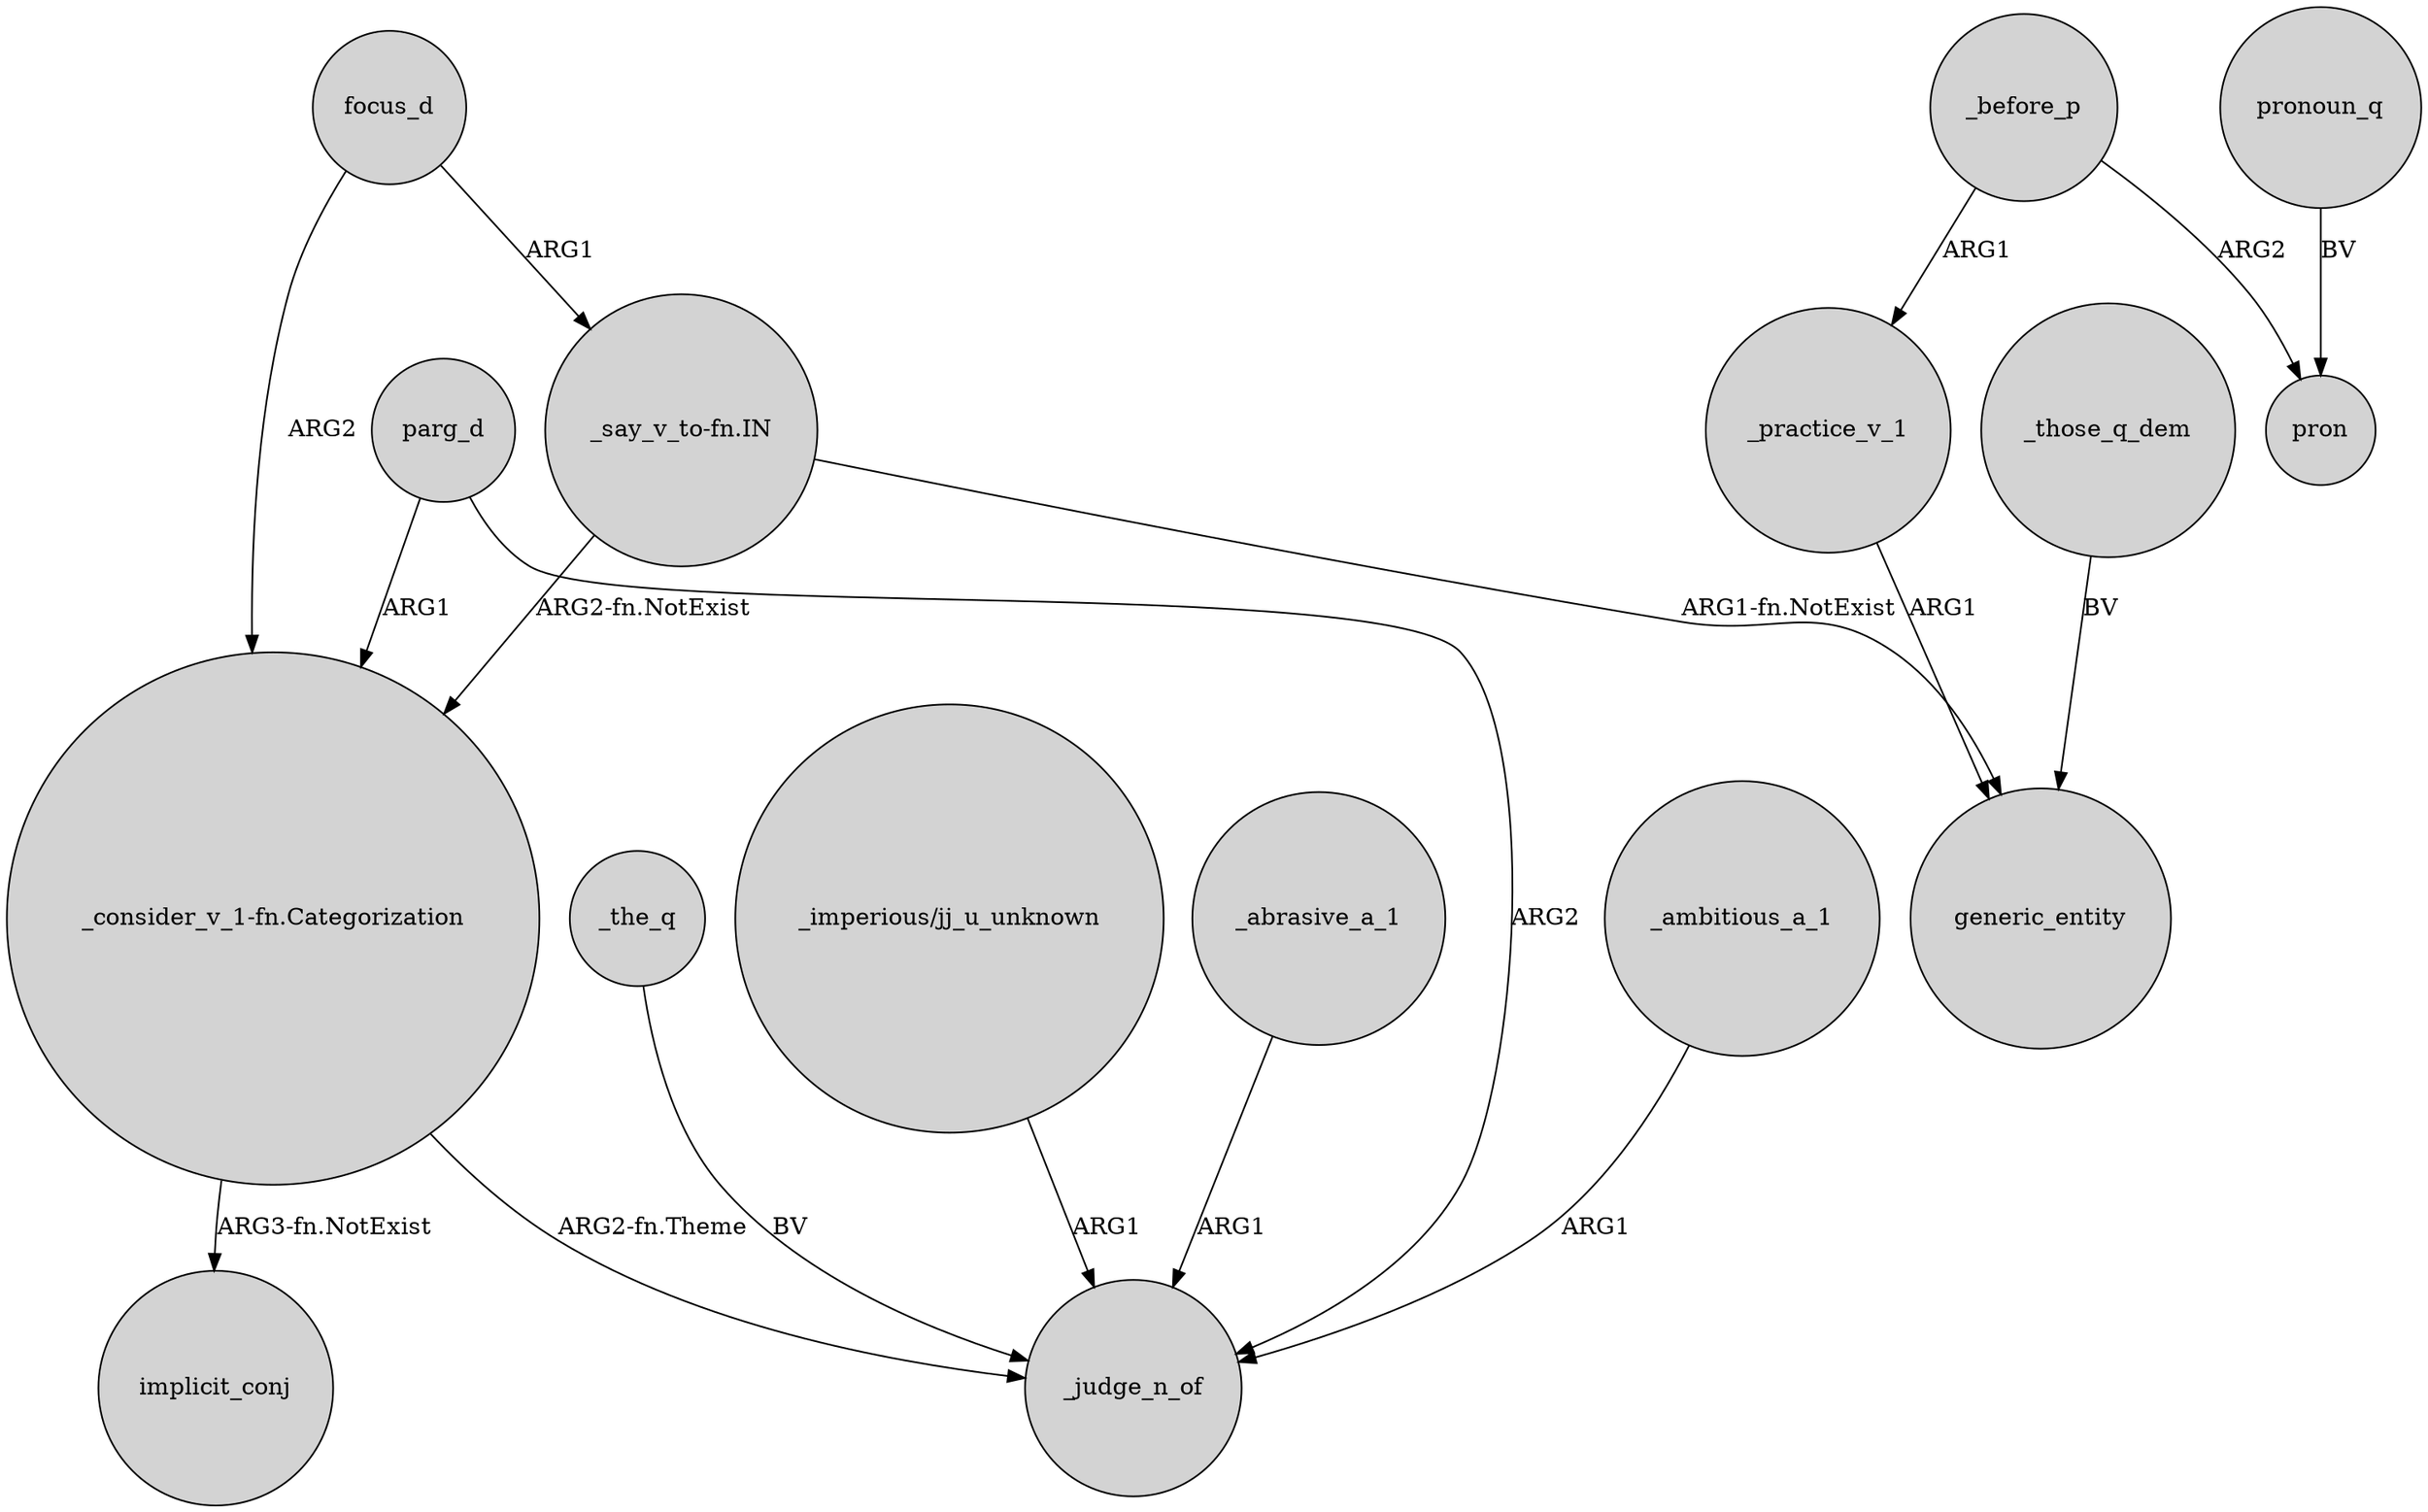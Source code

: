 digraph {
	node [shape=circle style=filled]
	parg_d -> "_consider_v_1-fn.Categorization" [label=ARG1]
	_practice_v_1 -> generic_entity [label=ARG1]
	_before_p -> pron [label=ARG2]
	"_say_v_to-fn.IN" -> "_consider_v_1-fn.Categorization" [label="ARG2-fn.NotExist"]
	focus_d -> "_consider_v_1-fn.Categorization" [label=ARG2]
	"_say_v_to-fn.IN" -> generic_entity [label="ARG1-fn.NotExist"]
	pronoun_q -> pron [label=BV]
	_ambitious_a_1 -> _judge_n_of [label=ARG1]
	_the_q -> _judge_n_of [label=BV]
	"_consider_v_1-fn.Categorization" -> implicit_conj [label="ARG3-fn.NotExist"]
	"_imperious/jj_u_unknown" -> _judge_n_of [label=ARG1]
	_before_p -> _practice_v_1 [label=ARG1]
	_those_q_dem -> generic_entity [label=BV]
	"_consider_v_1-fn.Categorization" -> _judge_n_of [label="ARG2-fn.Theme"]
	_abrasive_a_1 -> _judge_n_of [label=ARG1]
	focus_d -> "_say_v_to-fn.IN" [label=ARG1]
	parg_d -> _judge_n_of [label=ARG2]
}

